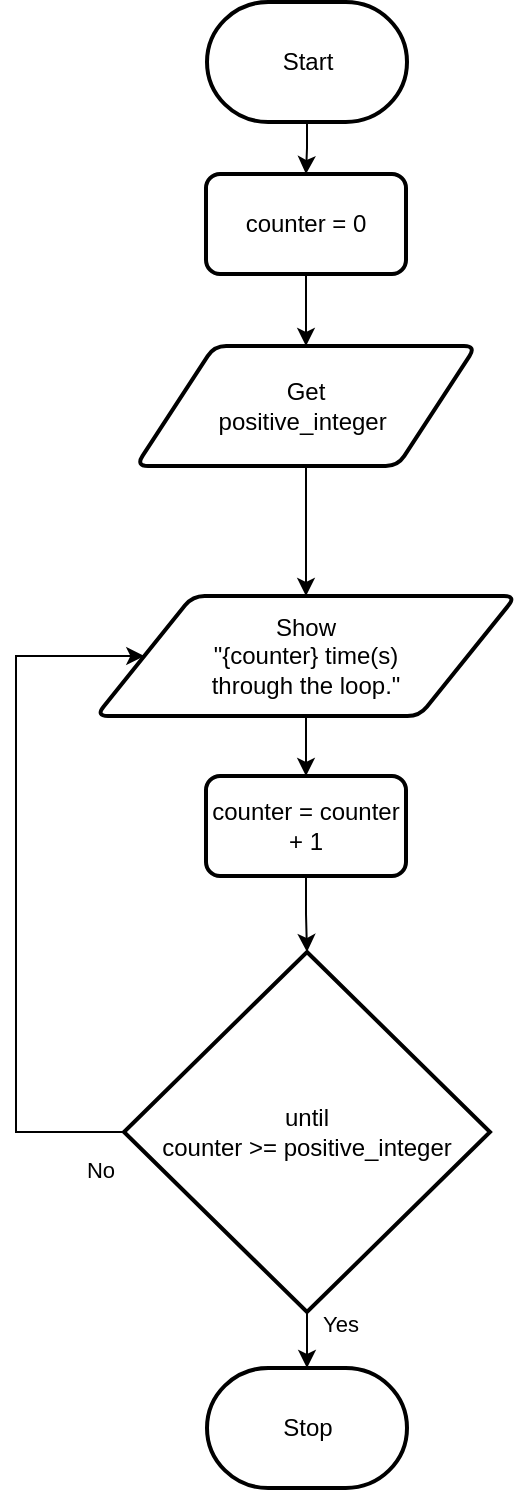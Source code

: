 <mxfile>
    <diagram id="XHk-bZ8t28PDqSV33KaL" name="Page-1">
        <mxGraphModel dx="422" dy="374" grid="1" gridSize="10" guides="1" tooltips="1" connect="1" arrows="1" fold="1" page="1" pageScale="1" pageWidth="850" pageHeight="1100" math="0" shadow="0">
            <root>
                <mxCell id="0"/>
                <mxCell id="1" parent="0"/>
                <mxCell id="95" style="edgeStyle=orthogonalEdgeStyle;shape=connector;rounded=0;html=1;labelBackgroundColor=default;strokeColor=default;fontFamily=Helvetica;fontSize=11;fontColor=default;endArrow=classic;" parent="1" source="57" target="94" edge="1">
                    <mxGeometry relative="1" as="geometry"/>
                </mxCell>
                <mxCell id="57" value="Start" style="strokeWidth=2;html=1;shape=mxgraph.flowchart.terminator;whiteSpace=wrap;" parent="1" vertex="1">
                    <mxGeometry x="375.5" y="65" width="100" height="60" as="geometry"/>
                </mxCell>
                <mxCell id="68" value="Stop" style="strokeWidth=2;html=1;shape=mxgraph.flowchart.terminator;whiteSpace=wrap;" parent="1" vertex="1">
                    <mxGeometry x="375.5" y="748" width="100" height="60" as="geometry"/>
                </mxCell>
                <mxCell id="97" style="edgeStyle=none;html=1;" parent="1" source="70" target="68" edge="1">
                    <mxGeometry relative="1" as="geometry"/>
                </mxCell>
                <mxCell id="100" style="edgeStyle=orthogonalEdgeStyle;shape=connector;rounded=0;html=1;labelBackgroundColor=default;strokeColor=default;fontFamily=Helvetica;fontSize=11;fontColor=default;endArrow=classic;" parent="1" source="70" target="71" edge="1">
                    <mxGeometry relative="1" as="geometry">
                        <Array as="points">
                            <mxPoint x="280" y="630"/>
                            <mxPoint x="280" y="392"/>
                        </Array>
                    </mxGeometry>
                </mxCell>
                <mxCell id="70" value="until&lt;br&gt;counter &amp;gt;= positive_integer" style="strokeWidth=2;html=1;shape=mxgraph.flowchart.decision;whiteSpace=wrap;" parent="1" vertex="1">
                    <mxGeometry x="334" y="540" width="183" height="180" as="geometry"/>
                </mxCell>
                <mxCell id="90" style="edgeStyle=orthogonalEdgeStyle;html=1;rounded=0;" parent="1" source="71" target="89" edge="1">
                    <mxGeometry relative="1" as="geometry"/>
                </mxCell>
                <mxCell id="71" value="Show&lt;br&gt;&quot;{counter} time(s) &lt;br&gt;through the loop.&quot;" style="shape=parallelogram;html=1;strokeWidth=2;perimeter=parallelogramPerimeter;whiteSpace=wrap;rounded=1;arcSize=12;size=0.23;" parent="1" vertex="1">
                    <mxGeometry x="320" y="362" width="210" height="60" as="geometry"/>
                </mxCell>
                <mxCell id="79" value="No" style="text;html=1;align=center;verticalAlign=middle;resizable=0;points=[];autosize=1;strokeColor=none;fillColor=none;fontSize=11;fontFamily=Helvetica;fontColor=default;" parent="1" vertex="1">
                    <mxGeometry x="302" y="634" width="40" height="30" as="geometry"/>
                </mxCell>
                <mxCell id="80" value="Yes" style="text;html=1;align=center;verticalAlign=middle;resizable=0;points=[];autosize=1;strokeColor=none;fillColor=none;fontSize=11;fontFamily=Helvetica;fontColor=default;" parent="1" vertex="1">
                    <mxGeometry x="422" y="711" width="40" height="30" as="geometry"/>
                </mxCell>
                <mxCell id="101" style="edgeStyle=orthogonalEdgeStyle;shape=connector;rounded=0;html=1;labelBackgroundColor=default;strokeColor=default;fontFamily=Helvetica;fontSize=11;fontColor=default;endArrow=classic;" parent="1" source="85" target="71" edge="1">
                    <mxGeometry relative="1" as="geometry"/>
                </mxCell>
                <mxCell id="85" value="Get&lt;br&gt;positive_integer&amp;nbsp;" style="shape=parallelogram;html=1;strokeWidth=2;perimeter=parallelogramPerimeter;whiteSpace=wrap;rounded=1;arcSize=12;size=0.23;" parent="1" vertex="1">
                    <mxGeometry x="340" y="237" width="170" height="60" as="geometry"/>
                </mxCell>
                <mxCell id="98" style="edgeStyle=orthogonalEdgeStyle;html=1;rounded=0;" parent="1" source="89" target="70" edge="1">
                    <mxGeometry relative="1" as="geometry"/>
                </mxCell>
                <mxCell id="89" value="counter = counter + 1" style="rounded=1;whiteSpace=wrap;html=1;absoluteArcSize=1;arcSize=14;strokeWidth=2;" parent="1" vertex="1">
                    <mxGeometry x="375" y="452" width="100" height="50" as="geometry"/>
                </mxCell>
                <mxCell id="96" style="edgeStyle=orthogonalEdgeStyle;shape=connector;rounded=0;html=1;labelBackgroundColor=default;strokeColor=default;fontFamily=Helvetica;fontSize=11;fontColor=default;endArrow=classic;" parent="1" source="94" target="85" edge="1">
                    <mxGeometry relative="1" as="geometry"/>
                </mxCell>
                <mxCell id="94" value="counter = 0" style="rounded=1;whiteSpace=wrap;html=1;absoluteArcSize=1;arcSize=14;strokeWidth=2;" parent="1" vertex="1">
                    <mxGeometry x="375" y="151" width="100" height="50" as="geometry"/>
                </mxCell>
            </root>
        </mxGraphModel>
    </diagram>
</mxfile>